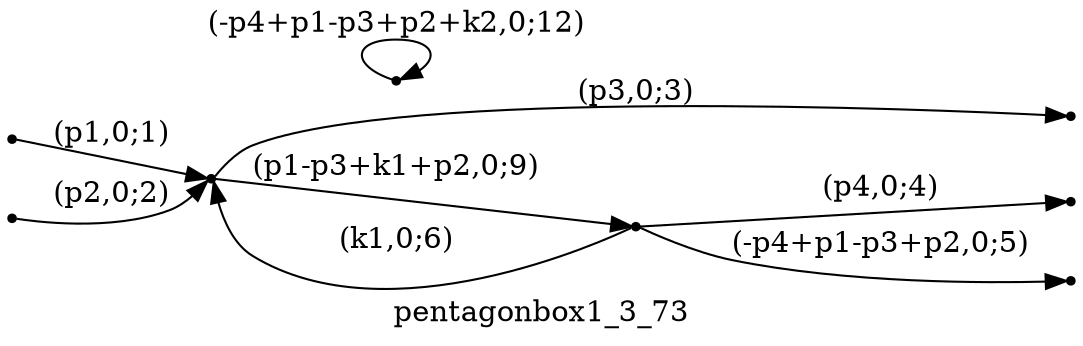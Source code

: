 digraph pentagonbox1_3_73 {
  label="pentagonbox1_3_73";
  rankdir="LR";
  subgraph edges {
    -1 -> 2 [label="(p1,0;1)"];
    -2 -> 2 [label="(p2,0;2)"];
    2 -> -3 [label="(p3,0;3)"];
    1 -> -4 [label="(p4,0;4)"];
    1 -> -5 [label="(-p4+p1-p3+p2,0;5)"];
    1 -> 2 [label="(k1,0;6)"];
    2 -> 1 [label="(p1-p3+k1+p2,0;9)"];
    3 -> 3 [label="(-p4+p1-p3+p2+k2,0;12)"];
  }
  subgraph incoming { rank="source"; -1; -2; }
  subgraph outgoing { rank="sink"; -3; -4; -5; }
-5 [shape=point];
-4 [shape=point];
-3 [shape=point];
-2 [shape=point];
-1 [shape=point];
1 [shape=point];
2 [shape=point];
3 [shape=point];
}


